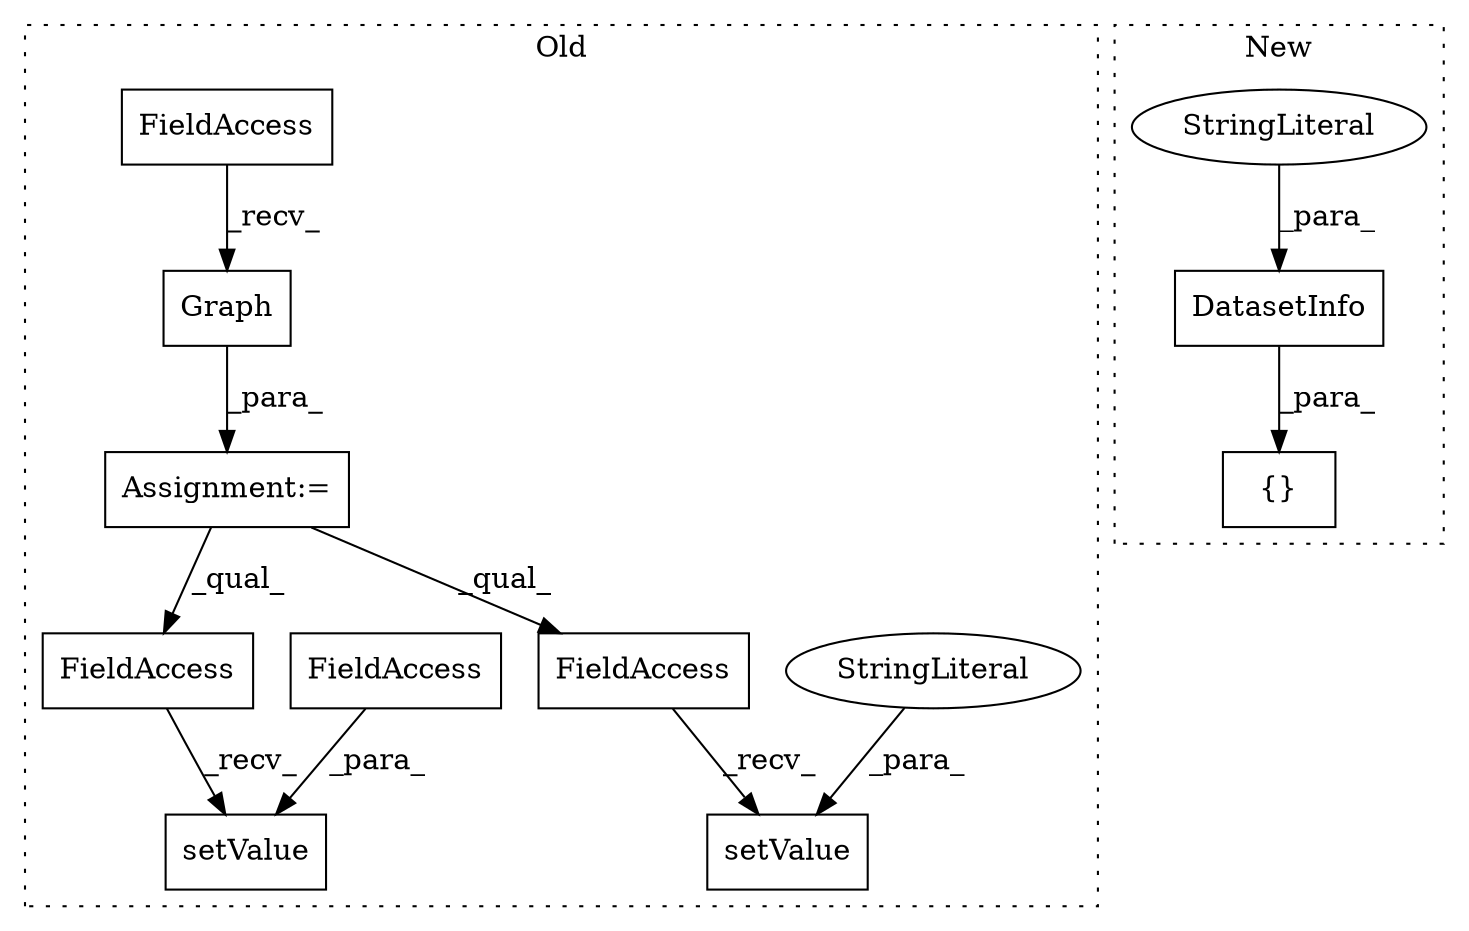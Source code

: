 digraph G {
subgraph cluster0 {
1 [label="setValue" a="32" s="26411,26446" l="9,1" shape="box"];
3 [label="StringLiteral" a="45" s="26420" l="26" shape="ellipse"];
4 [label="Graph" a="32" s="26182" l="7" shape="box"];
6 [label="FieldAccess" a="22" s="26387" l="23" shape="box"];
7 [label="FieldAccess" a="22" s="26167" l="14" shape="box"];
8 [label="FieldAccess" a="22" s="26281" l="18" shape="box"];
9 [label="setValue" a="32" s="26300,26325" l="9,1" shape="box"];
10 [label="Assignment:=" a="7" s="26166" l="1" shape="box"];
11 [label="FieldAccess" a="22" s="26309" l="16" shape="box"];
label = "Old";
style="dotted";
}
subgraph cluster1 {
2 [label="{}" a="4" s="26406,26432" l="1,1" shape="box"];
5 [label="DatasetInfo" a="32" s="26407,26431" l="12,1" shape="box"];
12 [label="StringLiteral" a="45" s="26428" l="3" shape="ellipse"];
label = "New";
style="dotted";
}
3 -> 1 [label="_para_"];
4 -> 10 [label="_para_"];
5 -> 2 [label="_para_"];
6 -> 1 [label="_recv_"];
7 -> 4 [label="_recv_"];
8 -> 9 [label="_recv_"];
10 -> 8 [label="_qual_"];
10 -> 6 [label="_qual_"];
11 -> 9 [label="_para_"];
12 -> 5 [label="_para_"];
}